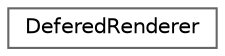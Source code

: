 digraph "Graphical Class Hierarchy"
{
 // LATEX_PDF_SIZE
  bgcolor="transparent";
  edge [fontname=Helvetica,fontsize=10,labelfontname=Helvetica,labelfontsize=10];
  node [fontname=Helvetica,fontsize=10,shape=box,height=0.2,width=0.4];
  rankdir="LR";
  Node0 [id="Node000000",label="DeferedRenderer",height=0.2,width=0.4,color="grey40", fillcolor="white", style="filled",URL="$class_defered_renderer.html",tooltip=" "];
}
